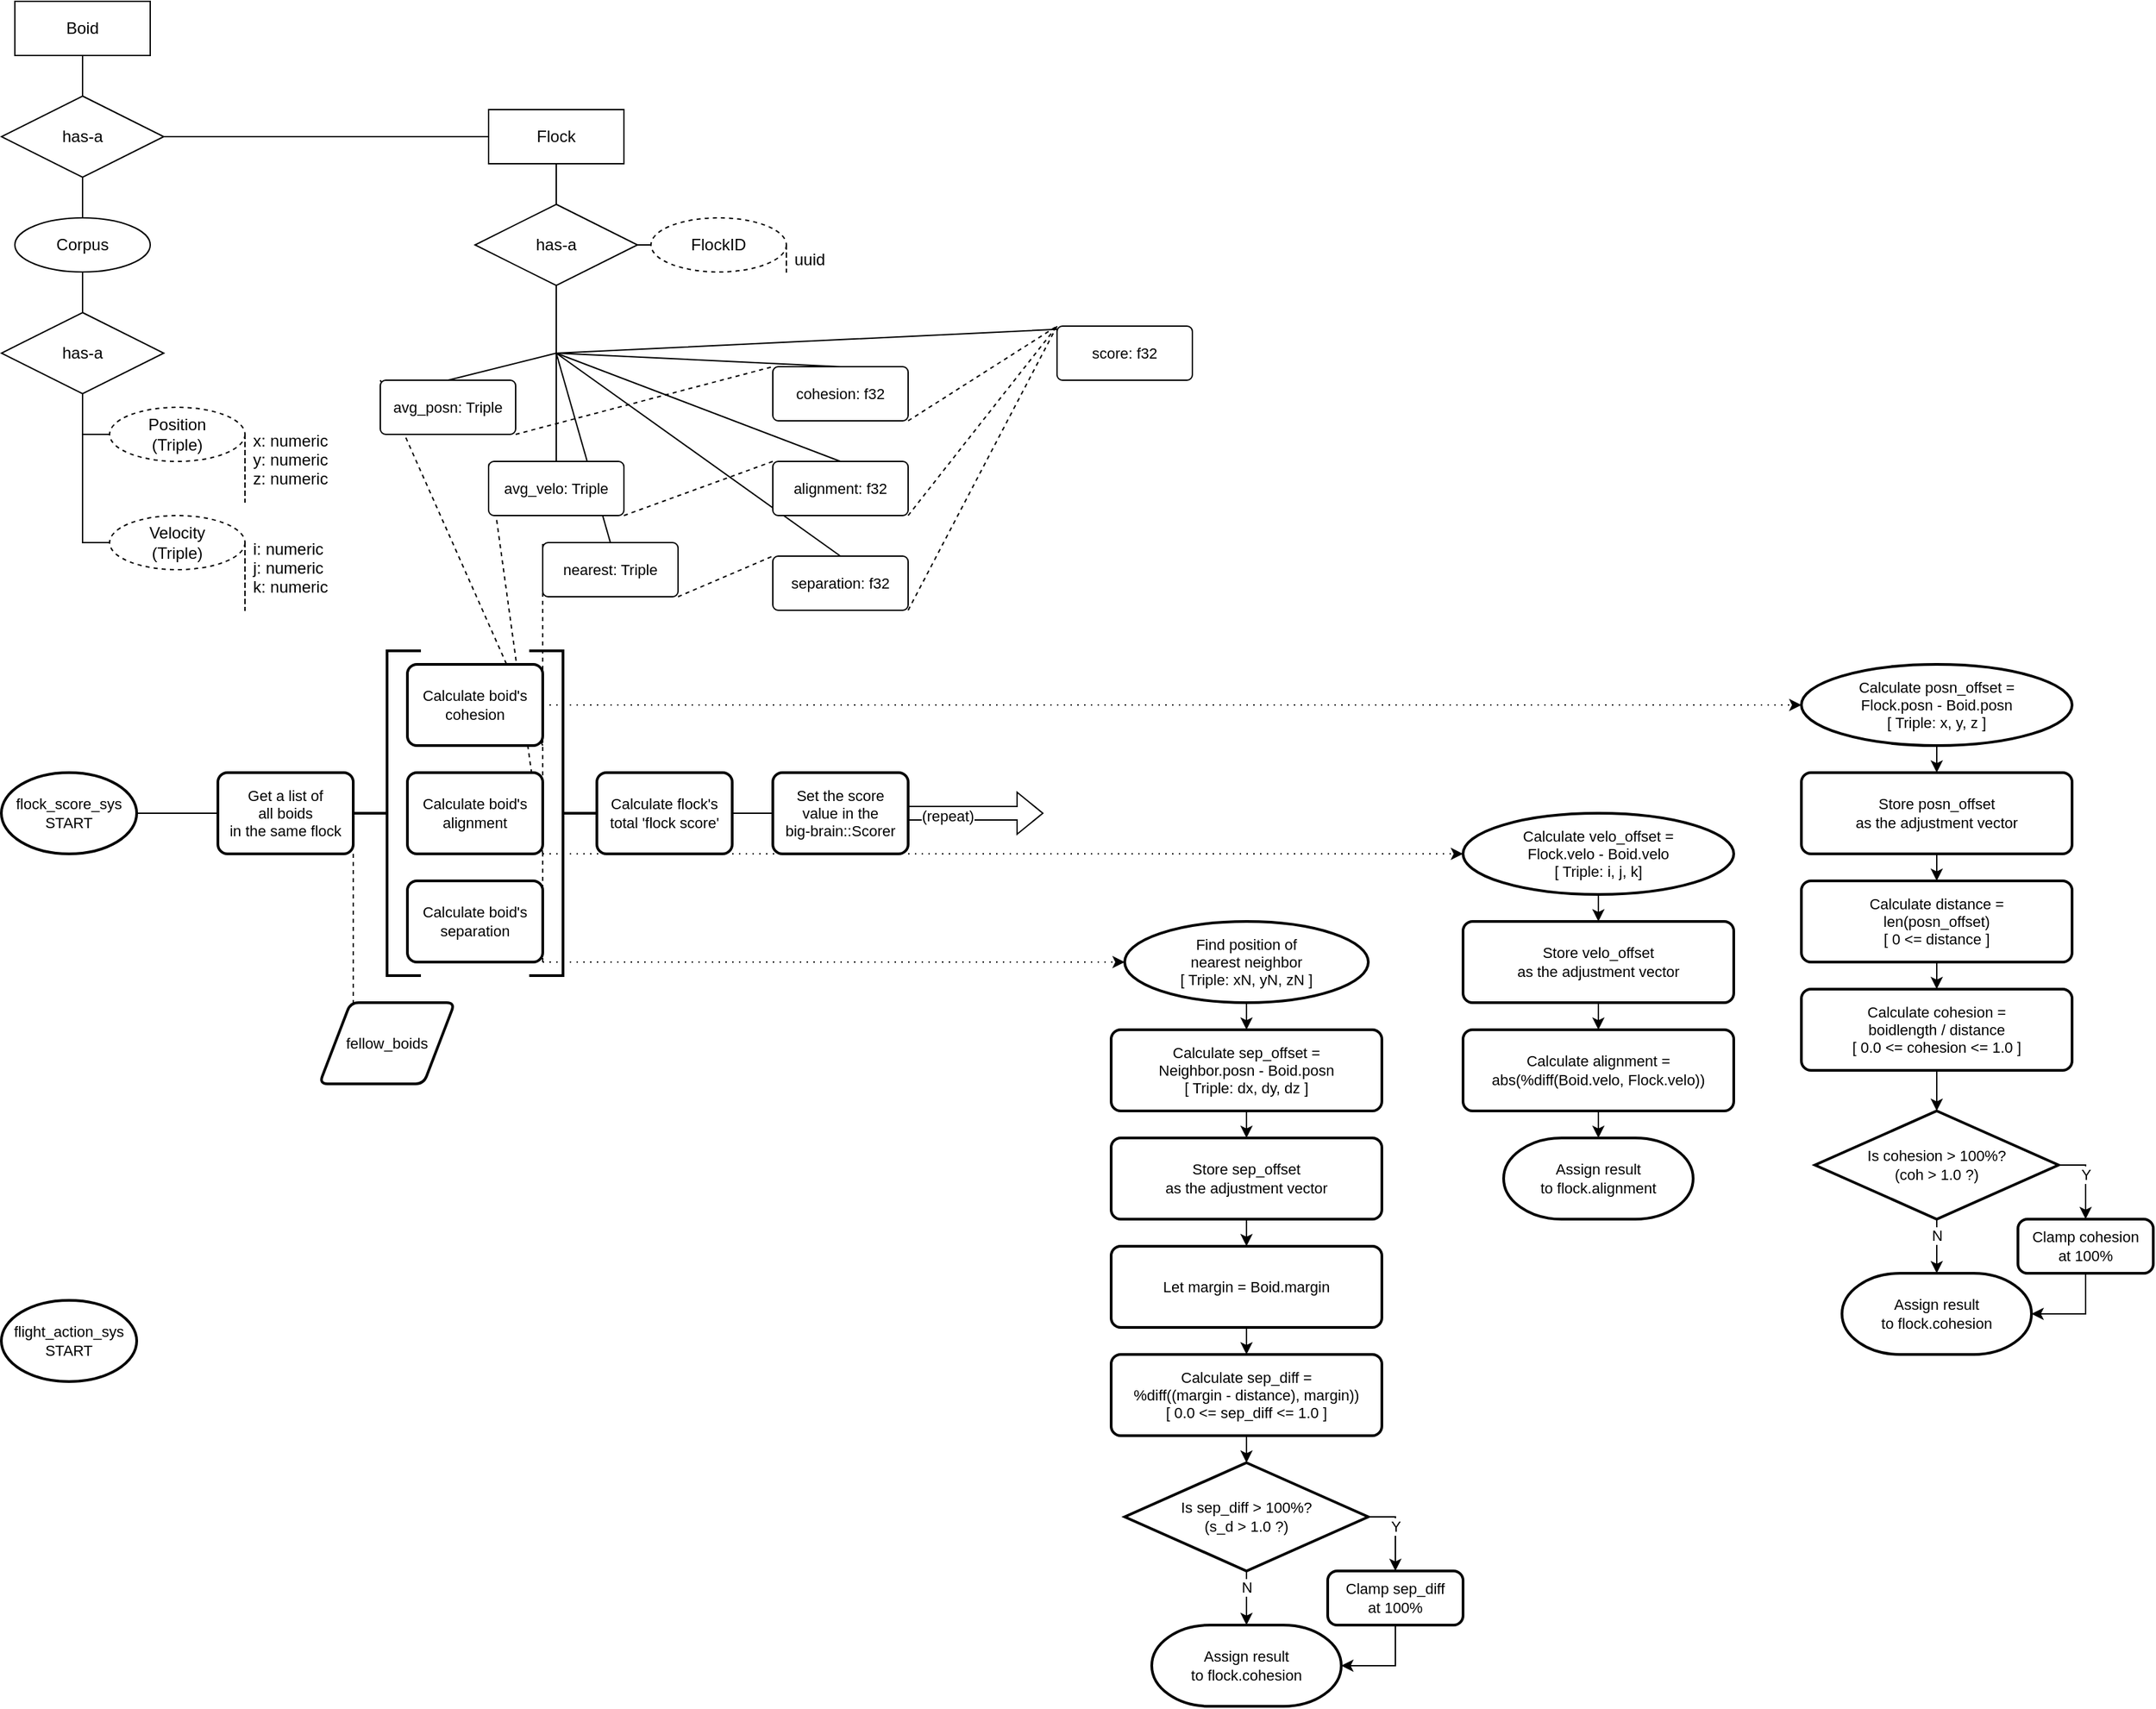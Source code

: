 <mxfile version="23.1.2" type="github">
  <diagram name="Page-1" id="pIcOd9jtVSp7WNd0rXvI">
    <mxGraphModel dx="1145" dy="991" grid="1" gridSize="10" guides="1" tooltips="1" connect="1" arrows="1" fold="1" page="1" pageScale="1" pageWidth="850" pageHeight="1100" math="0" shadow="0">
      <root>
        <mxCell id="0" />
        <mxCell id="1" parent="0" />
        <mxCell id="ilTM_Oiv8FxUlfR7bGBe-3" value="&lt;div&gt;Boid&lt;/div&gt;" style="whiteSpace=wrap;html=1;align=center;" vertex="1" parent="1">
          <mxGeometry x="50" y="40" width="100" height="40" as="geometry" />
        </mxCell>
        <mxCell id="ilTM_Oiv8FxUlfR7bGBe-4" value="&lt;div&gt;Corpus&lt;/div&gt;" style="ellipse;whiteSpace=wrap;html=1;align=center;" vertex="1" parent="1">
          <mxGeometry x="50" y="200" width="100" height="40" as="geometry" />
        </mxCell>
        <mxCell id="ilTM_Oiv8FxUlfR7bGBe-43" style="edgeStyle=orthogonalEdgeStyle;shape=connector;rounded=0;orthogonalLoop=1;jettySize=auto;html=1;exitX=1;exitY=0.5;exitDx=0;exitDy=0;entryX=0;entryY=0.5;entryDx=0;entryDy=0;labelBackgroundColor=default;strokeColor=default;align=center;verticalAlign=middle;fontFamily=Helvetica;fontSize=11;fontColor=default;endArrow=none;endFill=0;" edge="1" parent="1" source="ilTM_Oiv8FxUlfR7bGBe-7" target="ilTM_Oiv8FxUlfR7bGBe-18">
          <mxGeometry relative="1" as="geometry" />
        </mxCell>
        <mxCell id="ilTM_Oiv8FxUlfR7bGBe-7" value="has-a" style="shape=rhombus;perimeter=rhombusPerimeter;whiteSpace=wrap;html=1;align=center;" vertex="1" parent="1">
          <mxGeometry x="40" y="110" width="120" height="60" as="geometry" />
        </mxCell>
        <mxCell id="ilTM_Oiv8FxUlfR7bGBe-12" value="" style="endArrow=none;html=1;rounded=0;exitX=0.5;exitY=0;exitDx=0;exitDy=0;" edge="1" parent="1" source="ilTM_Oiv8FxUlfR7bGBe-7">
          <mxGeometry width="50" height="50" relative="1" as="geometry">
            <mxPoint x="50" y="130" as="sourcePoint" />
            <mxPoint x="100" y="80" as="targetPoint" />
          </mxGeometry>
        </mxCell>
        <mxCell id="ilTM_Oiv8FxUlfR7bGBe-13" value="" style="endArrow=none;html=1;rounded=0;entryX=0.5;entryY=1;entryDx=0;entryDy=0;exitX=0.5;exitY=0;exitDx=0;exitDy=0;" edge="1" parent="1" source="ilTM_Oiv8FxUlfR7bGBe-4" target="ilTM_Oiv8FxUlfR7bGBe-7">
          <mxGeometry width="50" height="50" relative="1" as="geometry">
            <mxPoint x="320" y="460" as="sourcePoint" />
            <mxPoint x="260" y="420" as="targetPoint" />
          </mxGeometry>
        </mxCell>
        <mxCell id="ilTM_Oiv8FxUlfR7bGBe-14" value="has-a" style="shape=rhombus;perimeter=rhombusPerimeter;whiteSpace=wrap;html=1;align=center;" vertex="1" parent="1">
          <mxGeometry x="40" y="270" width="120" height="60" as="geometry" />
        </mxCell>
        <mxCell id="ilTM_Oiv8FxUlfR7bGBe-15" value="" style="endArrow=none;html=1;rounded=0;entryX=0.5;entryY=1;entryDx=0;entryDy=0;exitX=0;exitY=0.5;exitDx=0;exitDy=0;" edge="1" parent="1" source="ilTM_Oiv8FxUlfR7bGBe-6" target="ilTM_Oiv8FxUlfR7bGBe-14">
          <mxGeometry width="50" height="50" relative="1" as="geometry">
            <mxPoint x="320" y="460" as="sourcePoint" />
            <mxPoint x="370" y="410" as="targetPoint" />
            <Array as="points">
              <mxPoint x="100" y="440" />
            </Array>
          </mxGeometry>
        </mxCell>
        <mxCell id="ilTM_Oiv8FxUlfR7bGBe-16" value="" style="endArrow=none;html=1;rounded=0;entryX=0;entryY=0.5;entryDx=0;entryDy=0;" edge="1" parent="1" target="ilTM_Oiv8FxUlfR7bGBe-5">
          <mxGeometry width="50" height="50" relative="1" as="geometry">
            <mxPoint x="100" y="360" as="sourcePoint" />
            <mxPoint x="370" y="410" as="targetPoint" />
          </mxGeometry>
        </mxCell>
        <mxCell id="ilTM_Oiv8FxUlfR7bGBe-17" value="" style="endArrow=none;html=1;rounded=0;entryX=0.5;entryY=1;entryDx=0;entryDy=0;exitX=0.5;exitY=0;exitDx=0;exitDy=0;" edge="1" parent="1" source="ilTM_Oiv8FxUlfR7bGBe-14" target="ilTM_Oiv8FxUlfR7bGBe-4">
          <mxGeometry width="50" height="50" relative="1" as="geometry">
            <mxPoint x="320" y="460" as="sourcePoint" />
            <mxPoint x="370" y="410" as="targetPoint" />
          </mxGeometry>
        </mxCell>
        <mxCell id="ilTM_Oiv8FxUlfR7bGBe-18" value="Flock" style="whiteSpace=wrap;html=1;align=center;" vertex="1" parent="1">
          <mxGeometry x="400" y="120" width="100" height="40" as="geometry" />
        </mxCell>
        <mxCell id="ilTM_Oiv8FxUlfR7bGBe-27" style="edgeStyle=orthogonalEdgeStyle;rounded=0;orthogonalLoop=1;jettySize=auto;html=1;exitX=1;exitY=0.5;exitDx=0;exitDy=0;entryX=0;entryY=0.5;entryDx=0;entryDy=0;endArrow=none;endFill=0;" edge="1" parent="1" source="ilTM_Oiv8FxUlfR7bGBe-19" target="ilTM_Oiv8FxUlfR7bGBe-25">
          <mxGeometry relative="1" as="geometry" />
        </mxCell>
        <mxCell id="ilTM_Oiv8FxUlfR7bGBe-19" value="has-a" style="shape=rhombus;perimeter=rhombusPerimeter;whiteSpace=wrap;html=1;align=center;" vertex="1" parent="1">
          <mxGeometry x="390" y="190" width="120" height="60" as="geometry" />
        </mxCell>
        <mxCell id="ilTM_Oiv8FxUlfR7bGBe-20" value="" style="endArrow=none;html=1;rounded=0;exitX=0.5;exitY=0;exitDx=0;exitDy=0;" edge="1" parent="1" source="ilTM_Oiv8FxUlfR7bGBe-19">
          <mxGeometry width="50" height="50" relative="1" as="geometry">
            <mxPoint x="400" y="210" as="sourcePoint" />
            <mxPoint x="450" y="160" as="targetPoint" />
          </mxGeometry>
        </mxCell>
        <mxCell id="ilTM_Oiv8FxUlfR7bGBe-21" value="" style="endArrow=none;html=1;rounded=0;entryX=0.5;entryY=1;entryDx=0;entryDy=0;exitX=0.5;exitY=0;exitDx=0;exitDy=0;" edge="1" parent="1" target="ilTM_Oiv8FxUlfR7bGBe-19" source="ilTM_Oiv8FxUlfR7bGBe-34">
          <mxGeometry width="50" height="50" relative="1" as="geometry">
            <mxPoint x="450" y="280" as="sourcePoint" />
            <mxPoint x="610" y="500" as="targetPoint" />
            <Array as="points">
              <mxPoint x="450" y="300" />
            </Array>
          </mxGeometry>
        </mxCell>
        <mxCell id="ilTM_Oiv8FxUlfR7bGBe-34" value="score: f32" style="rounded=1;arcSize=10;whiteSpace=wrap;html=1;align=center;fontFamily=Helvetica;fontSize=11;fontColor=default;" vertex="1" parent="1">
          <mxGeometry x="820" y="280" width="100" height="40" as="geometry" />
        </mxCell>
        <mxCell id="ilTM_Oiv8FxUlfR7bGBe-47" style="shape=connector;rounded=0;orthogonalLoop=1;jettySize=auto;html=1;exitX=0.5;exitY=0;exitDx=0;exitDy=0;labelBackgroundColor=default;strokeColor=default;align=center;verticalAlign=middle;fontFamily=Helvetica;fontSize=11;fontColor=default;endArrow=none;endFill=0;" edge="1" parent="1" source="ilTM_Oiv8FxUlfR7bGBe-35">
          <mxGeometry relative="1" as="geometry">
            <mxPoint x="450" y="300" as="targetPoint" />
          </mxGeometry>
        </mxCell>
        <mxCell id="ilTM_Oiv8FxUlfR7bGBe-53" style="edgeStyle=none;shape=connector;rounded=0;orthogonalLoop=1;jettySize=auto;html=1;exitX=1;exitY=1;exitDx=0;exitDy=0;entryX=0;entryY=0;entryDx=0;entryDy=0;labelBackgroundColor=default;strokeColor=default;align=center;verticalAlign=middle;fontFamily=Helvetica;fontSize=11;fontColor=default;endArrow=none;endFill=0;dashed=1;" edge="1" parent="1" source="ilTM_Oiv8FxUlfR7bGBe-35" target="ilTM_Oiv8FxUlfR7bGBe-34">
          <mxGeometry relative="1" as="geometry" />
        </mxCell>
        <mxCell id="ilTM_Oiv8FxUlfR7bGBe-35" value="cohesion: f32" style="rounded=1;arcSize=10;whiteSpace=wrap;html=1;align=center;fontFamily=Helvetica;fontSize=11;fontColor=default;" vertex="1" parent="1">
          <mxGeometry x="610" y="310" width="100" height="40" as="geometry" />
        </mxCell>
        <mxCell id="ilTM_Oiv8FxUlfR7bGBe-48" style="edgeStyle=none;shape=connector;rounded=0;orthogonalLoop=1;jettySize=auto;html=1;exitX=0.5;exitY=0;exitDx=0;exitDy=0;labelBackgroundColor=default;strokeColor=default;align=center;verticalAlign=middle;fontFamily=Helvetica;fontSize=11;fontColor=default;endArrow=none;endFill=0;" edge="1" parent="1" source="ilTM_Oiv8FxUlfR7bGBe-36">
          <mxGeometry relative="1" as="geometry">
            <mxPoint x="450" y="300" as="targetPoint" />
          </mxGeometry>
        </mxCell>
        <mxCell id="ilTM_Oiv8FxUlfR7bGBe-54" style="edgeStyle=none;shape=connector;rounded=0;orthogonalLoop=1;jettySize=auto;html=1;exitX=1;exitY=1;exitDx=0;exitDy=0;labelBackgroundColor=default;strokeColor=default;align=center;verticalAlign=middle;fontFamily=Helvetica;fontSize=11;fontColor=default;endArrow=none;endFill=0;entryX=0;entryY=0;entryDx=0;entryDy=0;dashed=1;" edge="1" parent="1" source="ilTM_Oiv8FxUlfR7bGBe-36" target="ilTM_Oiv8FxUlfR7bGBe-34">
          <mxGeometry relative="1" as="geometry">
            <mxPoint x="750" y="340" as="targetPoint" />
          </mxGeometry>
        </mxCell>
        <mxCell id="ilTM_Oiv8FxUlfR7bGBe-49" style="edgeStyle=none;shape=connector;rounded=0;orthogonalLoop=1;jettySize=auto;html=1;exitX=0.5;exitY=0;exitDx=0;exitDy=0;labelBackgroundColor=default;strokeColor=default;align=center;verticalAlign=middle;fontFamily=Helvetica;fontSize=11;fontColor=default;endArrow=none;endFill=0;" edge="1" parent="1" source="ilTM_Oiv8FxUlfR7bGBe-37">
          <mxGeometry relative="1" as="geometry">
            <mxPoint x="450" y="300" as="targetPoint" />
          </mxGeometry>
        </mxCell>
        <mxCell id="ilTM_Oiv8FxUlfR7bGBe-55" style="edgeStyle=none;shape=connector;rounded=0;orthogonalLoop=1;jettySize=auto;html=1;exitX=1;exitY=1;exitDx=0;exitDy=0;labelBackgroundColor=default;strokeColor=default;align=center;verticalAlign=middle;fontFamily=Helvetica;fontSize=11;fontColor=default;endArrow=none;endFill=0;entryX=0;entryY=0;entryDx=0;entryDy=0;dashed=1;" edge="1" parent="1" source="ilTM_Oiv8FxUlfR7bGBe-37" target="ilTM_Oiv8FxUlfR7bGBe-34">
          <mxGeometry relative="1" as="geometry">
            <mxPoint x="750" y="340" as="targetPoint" />
          </mxGeometry>
        </mxCell>
        <mxCell id="ilTM_Oiv8FxUlfR7bGBe-37" value="alignment: f32" style="rounded=1;arcSize=10;whiteSpace=wrap;html=1;align=center;fontFamily=Helvetica;fontSize=11;fontColor=default;" vertex="1" parent="1">
          <mxGeometry x="610" y="380" width="100" height="40" as="geometry" />
        </mxCell>
        <mxCell id="ilTM_Oiv8FxUlfR7bGBe-50" style="edgeStyle=none;shape=connector;rounded=0;orthogonalLoop=1;jettySize=auto;html=1;exitX=0.5;exitY=0;exitDx=0;exitDy=0;labelBackgroundColor=default;strokeColor=default;align=center;verticalAlign=middle;fontFamily=Helvetica;fontSize=11;fontColor=default;endArrow=none;endFill=0;" edge="1" parent="1" source="ilTM_Oiv8FxUlfR7bGBe-38">
          <mxGeometry relative="1" as="geometry">
            <mxPoint x="450" y="300" as="targetPoint" />
          </mxGeometry>
        </mxCell>
        <mxCell id="ilTM_Oiv8FxUlfR7bGBe-56" style="edgeStyle=none;shape=connector;rounded=0;orthogonalLoop=1;jettySize=auto;html=1;exitX=1;exitY=1;exitDx=0;exitDy=0;entryX=0;entryY=0;entryDx=0;entryDy=0;labelBackgroundColor=default;strokeColor=default;align=center;verticalAlign=middle;fontFamily=Helvetica;fontSize=11;fontColor=default;endArrow=none;endFill=0;dashed=1;" edge="1" parent="1" source="ilTM_Oiv8FxUlfR7bGBe-38" target="ilTM_Oiv8FxUlfR7bGBe-36">
          <mxGeometry relative="1" as="geometry" />
        </mxCell>
        <mxCell id="ilTM_Oiv8FxUlfR7bGBe-51" style="edgeStyle=none;shape=connector;rounded=0;orthogonalLoop=1;jettySize=auto;html=1;exitX=0.5;exitY=0;exitDx=0;exitDy=0;labelBackgroundColor=default;strokeColor=default;align=center;verticalAlign=middle;fontFamily=Helvetica;fontSize=11;fontColor=default;endArrow=none;endFill=0;" edge="1" parent="1" source="ilTM_Oiv8FxUlfR7bGBe-41">
          <mxGeometry relative="1" as="geometry">
            <mxPoint x="450" y="300" as="targetPoint" />
          </mxGeometry>
        </mxCell>
        <mxCell id="ilTM_Oiv8FxUlfR7bGBe-52" style="edgeStyle=none;shape=connector;rounded=0;orthogonalLoop=1;jettySize=auto;html=1;exitX=0.5;exitY=0;exitDx=0;exitDy=0;labelBackgroundColor=default;strokeColor=default;align=center;verticalAlign=middle;fontFamily=Helvetica;fontSize=11;fontColor=default;endArrow=none;endFill=0;" edge="1" parent="1" source="ilTM_Oiv8FxUlfR7bGBe-42">
          <mxGeometry relative="1" as="geometry">
            <mxPoint x="450" y="300" as="targetPoint" />
          </mxGeometry>
        </mxCell>
        <mxCell id="ilTM_Oiv8FxUlfR7bGBe-78" style="edgeStyle=none;shape=connector;rounded=0;orthogonalLoop=1;jettySize=auto;html=1;exitX=1;exitY=0.5;exitDx=0;exitDy=0;exitPerimeter=0;entryX=0;entryY=0.5;entryDx=0;entryDy=0;labelBackgroundColor=default;strokeColor=default;align=center;verticalAlign=middle;fontFamily=Helvetica;fontSize=11;fontColor=default;endArrow=none;endFill=0;" edge="1" parent="1" source="ilTM_Oiv8FxUlfR7bGBe-59" target="ilTM_Oiv8FxUlfR7bGBe-62">
          <mxGeometry relative="1" as="geometry" />
        </mxCell>
        <mxCell id="ilTM_Oiv8FxUlfR7bGBe-59" value="&lt;div&gt;flock_score_sys&lt;/div&gt;&lt;div&gt;START&lt;br&gt;&lt;/div&gt;" style="strokeWidth=2;html=1;shape=mxgraph.flowchart.start_1;whiteSpace=wrap;fontFamily=Helvetica;fontSize=11;fontColor=default;" vertex="1" parent="1">
          <mxGeometry x="40" y="610" width="100" height="60" as="geometry" />
        </mxCell>
        <mxCell id="ilTM_Oiv8FxUlfR7bGBe-60" value="&lt;div&gt;flight_action_sys&lt;/div&gt;&lt;div&gt;START&lt;br&gt;&lt;/div&gt;" style="strokeWidth=2;html=1;shape=mxgraph.flowchart.start_1;whiteSpace=wrap;fontFamily=Helvetica;fontSize=11;fontColor=default;" vertex="1" parent="1">
          <mxGeometry x="40" y="1000" width="100" height="60" as="geometry" />
        </mxCell>
        <mxCell id="ilTM_Oiv8FxUlfR7bGBe-79" style="edgeStyle=none;shape=connector;rounded=0;orthogonalLoop=1;jettySize=auto;html=1;exitX=1;exitY=1;exitDx=0;exitDy=0;entryX=0.25;entryY=0;entryDx=0;entryDy=0;labelBackgroundColor=default;strokeColor=default;align=center;verticalAlign=middle;fontFamily=Helvetica;fontSize=11;fontColor=default;endArrow=none;endFill=0;dashed=1;" edge="1" parent="1" source="ilTM_Oiv8FxUlfR7bGBe-62" target="ilTM_Oiv8FxUlfR7bGBe-63">
          <mxGeometry relative="1" as="geometry" />
        </mxCell>
        <mxCell id="ilTM_Oiv8FxUlfR7bGBe-62" value="&lt;div&gt;Get a list of&lt;/div&gt;&lt;div&gt;all boids&lt;/div&gt;&lt;div&gt;in the same flock&lt;br&gt;&lt;/div&gt;" style="rounded=1;whiteSpace=wrap;html=1;absoluteArcSize=1;arcSize=14;strokeWidth=2;fontFamily=Helvetica;fontSize=11;fontColor=default;" vertex="1" parent="1">
          <mxGeometry x="200" y="610" width="100" height="60" as="geometry" />
        </mxCell>
        <mxCell id="ilTM_Oiv8FxUlfR7bGBe-63" value="fellow_boids" style="shape=parallelogram;html=1;strokeWidth=2;perimeter=parallelogramPerimeter;whiteSpace=wrap;rounded=1;arcSize=12;size=0.23;fontFamily=Helvetica;fontSize=11;fontColor=default;" vertex="1" parent="1">
          <mxGeometry x="275" y="780" width="100" height="60" as="geometry" />
        </mxCell>
        <mxCell id="ilTM_Oiv8FxUlfR7bGBe-72" value="" style="endArrow=none;dashed=1;html=1;rounded=0;labelBackgroundColor=default;strokeColor=default;align=center;verticalAlign=middle;fontFamily=Helvetica;fontSize=11;fontColor=default;shape=connector;exitX=1;exitY=1;exitDx=0;exitDy=0;entryX=0;entryY=0;entryDx=0;entryDy=0;" edge="1" parent="1" source="ilTM_Oiv8FxUlfR7bGBe-64" target="ilTM_Oiv8FxUlfR7bGBe-41">
          <mxGeometry width="50" height="50" relative="1" as="geometry">
            <mxPoint x="470" y="630" as="sourcePoint" />
            <mxPoint x="520" y="580" as="targetPoint" />
          </mxGeometry>
        </mxCell>
        <mxCell id="ilTM_Oiv8FxUlfR7bGBe-73" value="" style="endArrow=none;dashed=1;html=1;rounded=0;labelBackgroundColor=default;strokeColor=default;align=center;verticalAlign=middle;fontFamily=Helvetica;fontSize=11;fontColor=default;shape=connector;exitX=1;exitY=1;exitDx=0;exitDy=0;entryX=0;entryY=0;entryDx=0;entryDy=0;" edge="1" parent="1" source="ilTM_Oiv8FxUlfR7bGBe-65" target="ilTM_Oiv8FxUlfR7bGBe-42">
          <mxGeometry width="50" height="50" relative="1" as="geometry">
            <mxPoint x="420" y="650" as="sourcePoint" />
            <mxPoint x="330" y="430" as="targetPoint" />
          </mxGeometry>
        </mxCell>
        <mxCell id="ilTM_Oiv8FxUlfR7bGBe-75" value="" style="endArrow=none;dashed=1;html=1;rounded=0;labelBackgroundColor=default;strokeColor=default;align=center;verticalAlign=middle;fontFamily=Helvetica;fontSize=11;fontColor=default;shape=connector;exitX=1;exitY=1;exitDx=0;exitDy=0;entryX=0;entryY=0;entryDx=0;entryDy=0;" edge="1" parent="1" source="ilTM_Oiv8FxUlfR7bGBe-66" target="ilTM_Oiv8FxUlfR7bGBe-38">
          <mxGeometry width="50" height="50" relative="1" as="geometry">
            <mxPoint x="470" y="790" as="sourcePoint" />
            <mxPoint x="330" y="380" as="targetPoint" />
          </mxGeometry>
        </mxCell>
        <mxCell id="ilTM_Oiv8FxUlfR7bGBe-76" style="edgeStyle=none;shape=connector;rounded=0;orthogonalLoop=1;jettySize=auto;html=1;labelBackgroundColor=default;strokeColor=default;align=center;verticalAlign=middle;fontFamily=Helvetica;fontSize=11;fontColor=default;endArrow=none;endFill=0;dashed=1;exitX=1;exitY=1;exitDx=0;exitDy=0;entryX=0;entryY=0;entryDx=0;entryDy=0;" edge="1" parent="1" source="ilTM_Oiv8FxUlfR7bGBe-42" target="ilTM_Oiv8FxUlfR7bGBe-37">
          <mxGeometry relative="1" as="geometry">
            <mxPoint x="460" y="410" as="sourcePoint" />
            <mxPoint x="490" y="370" as="targetPoint" />
          </mxGeometry>
        </mxCell>
        <mxCell id="ilTM_Oiv8FxUlfR7bGBe-77" style="edgeStyle=none;shape=connector;rounded=0;orthogonalLoop=1;jettySize=auto;html=1;entryX=0;entryY=0;entryDx=0;entryDy=0;labelBackgroundColor=default;strokeColor=default;align=center;verticalAlign=middle;fontFamily=Helvetica;fontSize=11;fontColor=default;endArrow=none;endFill=0;dashed=1;exitX=1;exitY=1;exitDx=0;exitDy=0;" edge="1" parent="1" source="ilTM_Oiv8FxUlfR7bGBe-41" target="ilTM_Oiv8FxUlfR7bGBe-35">
          <mxGeometry relative="1" as="geometry">
            <mxPoint x="420" y="485" as="sourcePoint" />
            <mxPoint x="520" y="445" as="targetPoint" />
          </mxGeometry>
        </mxCell>
        <mxCell id="ilTM_Oiv8FxUlfR7bGBe-36" value="separation: f32" style="rounded=1;arcSize=10;whiteSpace=wrap;html=1;align=center;fontFamily=Helvetica;fontSize=11;fontColor=default;" vertex="1" parent="1">
          <mxGeometry x="610" y="450" width="100" height="40" as="geometry" />
        </mxCell>
        <mxCell id="ilTM_Oiv8FxUlfR7bGBe-38" value="nearest: Triple" style="rounded=1;arcSize=10;whiteSpace=wrap;html=1;align=center;fontFamily=Helvetica;fontSize=11;fontColor=default;" vertex="1" parent="1">
          <mxGeometry x="440" y="440" width="100" height="40" as="geometry" />
        </mxCell>
        <mxCell id="ilTM_Oiv8FxUlfR7bGBe-41" value="avg_posn: Triple" style="rounded=1;arcSize=10;whiteSpace=wrap;html=1;align=center;fontFamily=Helvetica;fontSize=11;fontColor=default;" vertex="1" parent="1">
          <mxGeometry x="320" y="320" width="100" height="40" as="geometry" />
        </mxCell>
        <mxCell id="ilTM_Oiv8FxUlfR7bGBe-42" value="avg_velo: Triple" style="rounded=1;arcSize=10;whiteSpace=wrap;html=1;align=center;fontFamily=Helvetica;fontSize=11;fontColor=default;" vertex="1" parent="1">
          <mxGeometry x="400" y="380" width="100" height="40" as="geometry" />
        </mxCell>
        <mxCell id="ilTM_Oiv8FxUlfR7bGBe-80" value="" style="group" vertex="1" connectable="0" parent="1">
          <mxGeometry x="520" y="200" width="160" height="40" as="geometry" />
        </mxCell>
        <mxCell id="ilTM_Oiv8FxUlfR7bGBe-25" value="FlockID" style="ellipse;whiteSpace=wrap;html=1;align=center;dashed=1;" vertex="1" parent="ilTM_Oiv8FxUlfR7bGBe-80">
          <mxGeometry width="100" height="40" as="geometry" />
        </mxCell>
        <mxCell id="ilTM_Oiv8FxUlfR7bGBe-28" value="uuid" style="shape=partialRectangle;fillColor=none;align=left;verticalAlign=middle;strokeColor=none;spacingLeft=34;rotatable=0;points=[[0,0.5],[1,0.5]];portConstraint=eastwest;dropTarget=0;" vertex="1" parent="ilTM_Oiv8FxUlfR7bGBe-80">
          <mxGeometry x="70" y="20" width="90" height="20" as="geometry" />
        </mxCell>
        <mxCell id="ilTM_Oiv8FxUlfR7bGBe-29" value="" style="shape=partialRectangle;top=0;left=0;bottom=0;fillColor=none;stokeWidth=1;dashed=1;align=left;verticalAlign=middle;spacingLeft=4;spacingRight=4;overflow=hidden;rotatable=0;points=[];portConstraint=eastwest;part=1;" vertex="1" connectable="0" parent="ilTM_Oiv8FxUlfR7bGBe-28">
          <mxGeometry width="30" height="20" as="geometry" />
        </mxCell>
        <mxCell id="ilTM_Oiv8FxUlfR7bGBe-81" value="" style="group" vertex="1" connectable="0" parent="1">
          <mxGeometry x="120" y="340" width="160" height="70" as="geometry" />
        </mxCell>
        <mxCell id="ilTM_Oiv8FxUlfR7bGBe-5" value="&lt;div&gt;Position&lt;/div&gt;&lt;div&gt;(Triple)&lt;br&gt;&lt;/div&gt;" style="ellipse;whiteSpace=wrap;html=1;align=center;dashed=1;" vertex="1" parent="ilTM_Oiv8FxUlfR7bGBe-81">
          <mxGeometry width="100" height="40" as="geometry" />
        </mxCell>
        <mxCell id="ilTM_Oiv8FxUlfR7bGBe-8" value="x: numeric&#xa;y: numeric&#xa;z: numeric&#xa;" style="shape=partialRectangle;fillColor=none;align=left;verticalAlign=middle;strokeColor=none;spacingLeft=34;rotatable=0;points=[[0,0.5],[1,0.5]];portConstraint=eastwest;dropTarget=0;" vertex="1" parent="ilTM_Oiv8FxUlfR7bGBe-81">
          <mxGeometry x="70" y="20" width="90" height="50" as="geometry" />
        </mxCell>
        <mxCell id="ilTM_Oiv8FxUlfR7bGBe-9" value="" style="shape=partialRectangle;top=0;left=0;bottom=0;fillColor=none;stokeWidth=1;dashed=1;align=left;verticalAlign=middle;spacingLeft=4;spacingRight=4;overflow=hidden;rotatable=0;points=[];portConstraint=eastwest;part=1;" vertex="1" connectable="0" parent="ilTM_Oiv8FxUlfR7bGBe-8">
          <mxGeometry width="30" height="50" as="geometry" />
        </mxCell>
        <mxCell id="ilTM_Oiv8FxUlfR7bGBe-82" value="" style="group" vertex="1" connectable="0" parent="1">
          <mxGeometry x="120" y="420" width="160" height="70" as="geometry" />
        </mxCell>
        <mxCell id="ilTM_Oiv8FxUlfR7bGBe-6" value="&lt;div&gt;Velocity&lt;/div&gt;(Triple)" style="ellipse;whiteSpace=wrap;html=1;align=center;dashed=1;" vertex="1" parent="ilTM_Oiv8FxUlfR7bGBe-82">
          <mxGeometry width="100" height="40" as="geometry" />
        </mxCell>
        <mxCell id="ilTM_Oiv8FxUlfR7bGBe-10" value="i: numeric&#xa;j: numeric&#xa;k: numeric&#xa;" style="shape=partialRectangle;fillColor=none;align=left;verticalAlign=middle;strokeColor=none;spacingLeft=34;rotatable=0;points=[[0,0.5],[1,0.5]];portConstraint=eastwest;dropTarget=0;" vertex="1" parent="ilTM_Oiv8FxUlfR7bGBe-82">
          <mxGeometry x="70" y="20" width="90" height="50" as="geometry" />
        </mxCell>
        <mxCell id="ilTM_Oiv8FxUlfR7bGBe-11" value="" style="shape=partialRectangle;top=0;left=0;bottom=0;fillColor=none;stokeWidth=1;dashed=1;align=left;verticalAlign=middle;spacingLeft=4;spacingRight=4;overflow=hidden;rotatable=0;points=[];portConstraint=eastwest;part=1;" vertex="1" connectable="0" parent="ilTM_Oiv8FxUlfR7bGBe-10">
          <mxGeometry width="30" height="50" as="geometry" />
        </mxCell>
        <mxCell id="ilTM_Oiv8FxUlfR7bGBe-83" value="" style="strokeWidth=2;html=1;shape=mxgraph.flowchart.annotation_2;align=left;labelPosition=right;pointerEvents=1;fontFamily=Helvetica;fontSize=11;fontColor=default;" vertex="1" parent="1">
          <mxGeometry x="300" y="520" width="50" height="240" as="geometry" />
        </mxCell>
        <mxCell id="ilTM_Oiv8FxUlfR7bGBe-84" value="" style="strokeWidth=2;html=1;shape=mxgraph.flowchart.annotation_2;align=left;labelPosition=right;pointerEvents=1;fontFamily=Helvetica;fontSize=11;fontColor=default;flipH=1;" vertex="1" parent="1">
          <mxGeometry x="430" y="520" width="50" height="240" as="geometry" />
        </mxCell>
        <mxCell id="ilTM_Oiv8FxUlfR7bGBe-64" value="&lt;div&gt;Calculate boid&#39;s&lt;/div&gt;&lt;div&gt;cohesion&lt;br&gt;&lt;/div&gt;" style="rounded=1;whiteSpace=wrap;html=1;absoluteArcSize=1;arcSize=14;strokeWidth=2;fontFamily=Helvetica;fontSize=11;fontColor=default;" vertex="1" parent="1">
          <mxGeometry x="340" y="530" width="100" height="60" as="geometry" />
        </mxCell>
        <mxCell id="ilTM_Oiv8FxUlfR7bGBe-65" value="&lt;div&gt;Calculate boid&#39;s&lt;/div&gt;&lt;div&gt;alignment&lt;br&gt;&lt;/div&gt;" style="rounded=1;whiteSpace=wrap;html=1;absoluteArcSize=1;arcSize=14;strokeWidth=2;fontFamily=Helvetica;fontSize=11;fontColor=default;" vertex="1" parent="1">
          <mxGeometry x="340" y="610" width="100" height="60" as="geometry" />
        </mxCell>
        <mxCell id="ilTM_Oiv8FxUlfR7bGBe-66" value="&lt;div&gt;Calculate boid&#39;s&lt;/div&gt;&lt;div&gt;separation&lt;br&gt;&lt;/div&gt;" style="rounded=1;whiteSpace=wrap;html=1;absoluteArcSize=1;arcSize=14;strokeWidth=2;fontFamily=Helvetica;fontSize=11;fontColor=default;" vertex="1" parent="1">
          <mxGeometry x="340" y="690" width="100" height="60" as="geometry" />
        </mxCell>
        <mxCell id="ilTM_Oiv8FxUlfR7bGBe-88" style="edgeStyle=none;shape=connector;rounded=0;orthogonalLoop=1;jettySize=auto;html=1;exitX=1;exitY=0.5;exitDx=0;exitDy=0;entryX=0;entryY=0.5;entryDx=0;entryDy=0;labelBackgroundColor=default;strokeColor=default;align=center;verticalAlign=middle;fontFamily=Helvetica;fontSize=11;fontColor=default;endArrow=none;endFill=0;" edge="1" parent="1" source="ilTM_Oiv8FxUlfR7bGBe-85" target="ilTM_Oiv8FxUlfR7bGBe-87">
          <mxGeometry relative="1" as="geometry" />
        </mxCell>
        <mxCell id="ilTM_Oiv8FxUlfR7bGBe-85" value="&lt;div&gt;Calculate flock&#39;s&lt;/div&gt;&lt;div&gt;total &#39;flock score&#39;&lt;br&gt;&lt;/div&gt;" style="rounded=1;whiteSpace=wrap;html=1;absoluteArcSize=1;arcSize=14;strokeWidth=2;fontFamily=Helvetica;fontSize=11;fontColor=default;" vertex="1" parent="1">
          <mxGeometry x="480" y="610" width="100" height="60" as="geometry" />
        </mxCell>
        <mxCell id="ilTM_Oiv8FxUlfR7bGBe-91" value="" style="group" vertex="1" connectable="0" parent="1">
          <mxGeometry x="610" y="610" width="200" height="60" as="geometry" />
        </mxCell>
        <mxCell id="ilTM_Oiv8FxUlfR7bGBe-87" value="&lt;div&gt;Set the score&lt;/div&gt;&lt;div&gt;value in the&lt;/div&gt;&lt;div&gt;big-brain::Scorer&lt;br&gt;&lt;/div&gt;" style="rounded=1;whiteSpace=wrap;html=1;absoluteArcSize=1;arcSize=14;strokeWidth=2;fontFamily=Helvetica;fontSize=11;fontColor=default;" vertex="1" parent="ilTM_Oiv8FxUlfR7bGBe-91">
          <mxGeometry width="100" height="60" as="geometry" />
        </mxCell>
        <mxCell id="ilTM_Oiv8FxUlfR7bGBe-89" value="" style="shape=flexArrow;endArrow=classic;html=1;rounded=0;labelBackgroundColor=default;strokeColor=default;align=center;verticalAlign=middle;fontFamily=Helvetica;fontSize=11;fontColor=default;exitX=1;exitY=0.5;exitDx=0;exitDy=0;" edge="1" parent="ilTM_Oiv8FxUlfR7bGBe-91" source="ilTM_Oiv8FxUlfR7bGBe-87">
          <mxGeometry width="50" height="50" relative="1" as="geometry">
            <mxPoint x="-80" y="-80" as="sourcePoint" />
            <mxPoint x="200" y="30" as="targetPoint" />
          </mxGeometry>
        </mxCell>
        <mxCell id="ilTM_Oiv8FxUlfR7bGBe-90" value="(repeat)" style="edgeLabel;html=1;align=center;verticalAlign=middle;resizable=0;points=[];fontFamily=Helvetica;fontSize=11;fontColor=default;" vertex="1" connectable="0" parent="ilTM_Oiv8FxUlfR7bGBe-89">
          <mxGeometry x="-0.429" y="-2" relative="1" as="geometry">
            <mxPoint as="offset" />
          </mxGeometry>
        </mxCell>
        <mxCell id="ilTM_Oiv8FxUlfR7bGBe-114" style="edgeStyle=none;shape=connector;rounded=0;orthogonalLoop=1;jettySize=auto;html=1;exitX=0.5;exitY=1;exitDx=0;exitDy=0;entryX=0.5;entryY=0;entryDx=0;entryDy=0;labelBackgroundColor=default;strokeColor=default;align=center;verticalAlign=middle;fontFamily=Helvetica;fontSize=11;fontColor=default;startArrow=none;startFill=0;endArrow=classic;endFill=1;" edge="1" parent="1" source="ilTM_Oiv8FxUlfR7bGBe-102" target="ilTM_Oiv8FxUlfR7bGBe-105">
          <mxGeometry relative="1" as="geometry" />
        </mxCell>
        <mxCell id="ilTM_Oiv8FxUlfR7bGBe-102" value="&lt;div&gt;Calculate distance = &lt;br&gt;len(posn_offset)&lt;/div&gt;&lt;div&gt;[ 0 &amp;lt;= distance ]&lt;br&gt;&lt;/div&gt;" style="rounded=1;whiteSpace=wrap;html=1;absoluteArcSize=1;arcSize=14;strokeWidth=2;fontFamily=Helvetica;fontSize=11;fontColor=default;" vertex="1" parent="1">
          <mxGeometry x="1370" y="690" width="200" height="60" as="geometry" />
        </mxCell>
        <mxCell id="ilTM_Oiv8FxUlfR7bGBe-105" value="&lt;div&gt;Calculate cohesion =&lt;/div&gt;&lt;div&gt;boidlength / distance&lt;/div&gt;&lt;div&gt;[ 0.0 &amp;lt;= cohesion &amp;lt;= 1.0 ]&lt;br&gt;&lt;/div&gt;" style="rounded=1;whiteSpace=wrap;html=1;absoluteArcSize=1;arcSize=14;strokeWidth=2;fontFamily=Helvetica;fontSize=11;fontColor=default;" vertex="1" parent="1">
          <mxGeometry x="1370" y="770" width="200" height="60" as="geometry" />
        </mxCell>
        <mxCell id="ilTM_Oiv8FxUlfR7bGBe-116" style="edgeStyle=none;shape=connector;rounded=0;orthogonalLoop=1;jettySize=auto;html=1;exitX=1;exitY=0.5;exitDx=0;exitDy=0;exitPerimeter=0;entryX=0.5;entryY=0;entryDx=0;entryDy=0;labelBackgroundColor=default;strokeColor=default;align=center;verticalAlign=middle;fontFamily=Helvetica;fontSize=11;fontColor=default;startArrow=none;startFill=0;endArrow=classic;endFill=1;" edge="1" parent="1" source="ilTM_Oiv8FxUlfR7bGBe-106" target="ilTM_Oiv8FxUlfR7bGBe-107">
          <mxGeometry relative="1" as="geometry">
            <Array as="points">
              <mxPoint x="1580" y="900" />
            </Array>
          </mxGeometry>
        </mxCell>
        <mxCell id="ilTM_Oiv8FxUlfR7bGBe-122" value="Y" style="edgeLabel;html=1;align=center;verticalAlign=middle;resizable=0;points=[];fontFamily=Helvetica;fontSize=11;fontColor=default;" vertex="1" connectable="0" parent="ilTM_Oiv8FxUlfR7bGBe-116">
          <mxGeometry x="-0.1" relative="1" as="geometry">
            <mxPoint as="offset" />
          </mxGeometry>
        </mxCell>
        <mxCell id="ilTM_Oiv8FxUlfR7bGBe-117" style="edgeStyle=none;shape=connector;rounded=0;orthogonalLoop=1;jettySize=auto;html=1;exitX=0.5;exitY=1;exitDx=0;exitDy=0;exitPerimeter=0;entryX=0.5;entryY=0;entryDx=0;entryDy=0;labelBackgroundColor=default;strokeColor=default;align=center;verticalAlign=middle;fontFamily=Helvetica;fontSize=11;fontColor=default;startArrow=none;startFill=0;endArrow=classic;endFill=1;entryPerimeter=0;" edge="1" parent="1" source="ilTM_Oiv8FxUlfR7bGBe-106" target="ilTM_Oiv8FxUlfR7bGBe-121">
          <mxGeometry relative="1" as="geometry">
            <mxPoint x="1470" y="970" as="targetPoint" />
          </mxGeometry>
        </mxCell>
        <mxCell id="ilTM_Oiv8FxUlfR7bGBe-123" value="N" style="edgeLabel;html=1;align=center;verticalAlign=middle;resizable=0;points=[];fontFamily=Helvetica;fontSize=11;fontColor=default;" vertex="1" connectable="0" parent="ilTM_Oiv8FxUlfR7bGBe-117">
          <mxGeometry x="-0.4" relative="1" as="geometry">
            <mxPoint as="offset" />
          </mxGeometry>
        </mxCell>
        <mxCell id="ilTM_Oiv8FxUlfR7bGBe-106" value="&lt;div&gt;Is cohesion &amp;gt; 100%?&lt;/div&gt;&lt;div&gt;(coh &amp;gt; 1.0 ?)&lt;/div&gt;" style="strokeWidth=2;html=1;shape=mxgraph.flowchart.decision;whiteSpace=wrap;fontFamily=Helvetica;fontSize=11;fontColor=default;" vertex="1" parent="1">
          <mxGeometry x="1380" y="860" width="180" height="80" as="geometry" />
        </mxCell>
        <mxCell id="ilTM_Oiv8FxUlfR7bGBe-118" style="edgeStyle=none;shape=connector;rounded=0;orthogonalLoop=1;jettySize=auto;html=1;exitX=0.5;exitY=1;exitDx=0;exitDy=0;entryX=1;entryY=0.5;entryDx=0;entryDy=0;labelBackgroundColor=default;strokeColor=default;align=center;verticalAlign=middle;fontFamily=Helvetica;fontSize=11;fontColor=default;startArrow=none;startFill=0;endArrow=classic;endFill=1;entryPerimeter=0;" edge="1" parent="1" source="ilTM_Oiv8FxUlfR7bGBe-107" target="ilTM_Oiv8FxUlfR7bGBe-121">
          <mxGeometry relative="1" as="geometry">
            <mxPoint x="1570" y="1000" as="targetPoint" />
            <Array as="points">
              <mxPoint x="1580" y="1010" />
            </Array>
          </mxGeometry>
        </mxCell>
        <mxCell id="ilTM_Oiv8FxUlfR7bGBe-107" value="&lt;div&gt;Clamp cohesion&lt;/div&gt;&lt;div&gt;at 100%&lt;br&gt;&lt;/div&gt;" style="rounded=1;whiteSpace=wrap;html=1;absoluteArcSize=1;arcSize=14;strokeWidth=2;fontFamily=Helvetica;fontSize=11;fontColor=default;" vertex="1" parent="1">
          <mxGeometry x="1530" y="940" width="100" height="40" as="geometry" />
        </mxCell>
        <mxCell id="ilTM_Oiv8FxUlfR7bGBe-112" style="edgeStyle=none;shape=connector;rounded=0;orthogonalLoop=1;jettySize=auto;html=1;exitX=0.5;exitY=1;exitDx=0;exitDy=0;entryX=0.5;entryY=0;entryDx=0;entryDy=0;labelBackgroundColor=default;strokeColor=default;align=center;verticalAlign=middle;fontFamily=Helvetica;fontSize=11;fontColor=default;endArrow=classic;endFill=1;startArrow=none;startFill=0;exitPerimeter=0;" edge="1" parent="1" source="ilTM_Oiv8FxUlfR7bGBe-125" target="ilTM_Oiv8FxUlfR7bGBe-111">
          <mxGeometry relative="1" as="geometry">
            <mxPoint x="1470" y="590" as="sourcePoint" />
          </mxGeometry>
        </mxCell>
        <mxCell id="ilTM_Oiv8FxUlfR7bGBe-113" style="edgeStyle=none;shape=connector;rounded=0;orthogonalLoop=1;jettySize=auto;html=1;exitX=0.5;exitY=1;exitDx=0;exitDy=0;entryX=0.5;entryY=0;entryDx=0;entryDy=0;labelBackgroundColor=default;strokeColor=default;align=center;verticalAlign=middle;fontFamily=Helvetica;fontSize=11;fontColor=default;startArrow=none;startFill=0;endArrow=classic;endFill=1;" edge="1" parent="1" source="ilTM_Oiv8FxUlfR7bGBe-111" target="ilTM_Oiv8FxUlfR7bGBe-102">
          <mxGeometry relative="1" as="geometry" />
        </mxCell>
        <mxCell id="ilTM_Oiv8FxUlfR7bGBe-111" value="&lt;div&gt;Store posn_offset&lt;/div&gt;&lt;div&gt;as the adjustment vector&lt;br&gt;&lt;/div&gt;" style="rounded=1;whiteSpace=wrap;html=1;absoluteArcSize=1;arcSize=14;strokeWidth=2;fontFamily=Helvetica;fontSize=11;fontColor=default;" vertex="1" parent="1">
          <mxGeometry x="1370" y="610" width="200" height="60" as="geometry" />
        </mxCell>
        <mxCell id="ilTM_Oiv8FxUlfR7bGBe-115" style="edgeStyle=none;shape=connector;rounded=0;orthogonalLoop=1;jettySize=auto;html=1;exitX=0.5;exitY=1;exitDx=0;exitDy=0;entryX=0.5;entryY=0;entryDx=0;entryDy=0;entryPerimeter=0;labelBackgroundColor=default;strokeColor=default;align=center;verticalAlign=middle;fontFamily=Helvetica;fontSize=11;fontColor=default;startArrow=none;startFill=0;endArrow=classic;endFill=1;" edge="1" parent="1" source="ilTM_Oiv8FxUlfR7bGBe-105" target="ilTM_Oiv8FxUlfR7bGBe-106">
          <mxGeometry relative="1" as="geometry" />
        </mxCell>
        <mxCell id="ilTM_Oiv8FxUlfR7bGBe-121" value="&lt;div&gt;Assign result&lt;/div&gt;&lt;div&gt;to flock.cohesion&lt;br&gt;&lt;/div&gt;" style="strokeWidth=2;html=1;shape=mxgraph.flowchart.terminator;whiteSpace=wrap;fontFamily=Helvetica;fontSize=11;fontColor=default;" vertex="1" parent="1">
          <mxGeometry x="1400" y="980" width="140" height="60" as="geometry" />
        </mxCell>
        <mxCell id="ilTM_Oiv8FxUlfR7bGBe-125" value="&lt;div&gt;Calculate posn_offset = &lt;br&gt;Flock.posn - Boid.posn&lt;br&gt;&lt;/div&gt;&lt;div&gt;[ Triple: x, y, z ]&lt;br&gt;&lt;/div&gt;" style="strokeWidth=2;html=1;shape=mxgraph.flowchart.start_1;whiteSpace=wrap;fontFamily=Helvetica;fontSize=11;fontColor=default;" vertex="1" parent="1">
          <mxGeometry x="1370" y="530" width="200" height="60" as="geometry" />
        </mxCell>
        <mxCell id="ilTM_Oiv8FxUlfR7bGBe-126" style="edgeStyle=none;shape=connector;rounded=0;orthogonalLoop=1;jettySize=auto;html=1;exitX=1;exitY=0.5;exitDx=0;exitDy=0;entryX=0;entryY=0.5;entryDx=0;entryDy=0;entryPerimeter=0;labelBackgroundColor=default;strokeColor=default;align=center;verticalAlign=middle;fontFamily=Helvetica;fontSize=11;fontColor=default;startArrow=none;startFill=0;endArrow=classic;endFill=1;dashed=1;dashPattern=1 4;" edge="1" parent="1" source="ilTM_Oiv8FxUlfR7bGBe-64" target="ilTM_Oiv8FxUlfR7bGBe-125">
          <mxGeometry relative="1" as="geometry" />
        </mxCell>
        <mxCell id="ilTM_Oiv8FxUlfR7bGBe-139" style="edgeStyle=none;shape=connector;rounded=0;orthogonalLoop=1;jettySize=auto;html=1;exitX=0.5;exitY=1;exitDx=0;exitDy=0;exitPerimeter=0;entryX=0.5;entryY=1;entryDx=0;entryDy=0;labelBackgroundColor=default;strokeColor=default;align=center;verticalAlign=middle;fontFamily=Helvetica;fontSize=11;fontColor=default;startArrow=none;startFill=0;endArrow=classic;endFill=1;" edge="1" parent="1" source="ilTM_Oiv8FxUlfR7bGBe-127" target="ilTM_Oiv8FxUlfR7bGBe-128">
          <mxGeometry relative="1" as="geometry" />
        </mxCell>
        <mxCell id="ilTM_Oiv8FxUlfR7bGBe-127" value="&lt;div&gt;Calculate velo_offset =&lt;/div&gt;&lt;div&gt;Flock.velo - Boid.velo&lt;/div&gt;&lt;div&gt;[ Triple: i, j, k]&lt;br&gt;&lt;/div&gt;" style="strokeWidth=2;html=1;shape=mxgraph.flowchart.start_1;whiteSpace=wrap;fontFamily=Helvetica;fontSize=11;fontColor=default;" vertex="1" parent="1">
          <mxGeometry x="1120" y="640" width="200" height="60" as="geometry" />
        </mxCell>
        <mxCell id="ilTM_Oiv8FxUlfR7bGBe-140" style="edgeStyle=none;shape=connector;rounded=0;orthogonalLoop=1;jettySize=auto;html=1;exitX=0.5;exitY=0;exitDx=0;exitDy=0;entryX=0.5;entryY=1;entryDx=0;entryDy=0;labelBackgroundColor=default;strokeColor=default;align=center;verticalAlign=middle;fontFamily=Helvetica;fontSize=11;fontColor=default;startArrow=none;startFill=0;endArrow=classic;endFill=1;" edge="1" parent="1" source="ilTM_Oiv8FxUlfR7bGBe-128" target="ilTM_Oiv8FxUlfR7bGBe-134">
          <mxGeometry relative="1" as="geometry" />
        </mxCell>
        <mxCell id="ilTM_Oiv8FxUlfR7bGBe-128" value="&lt;div&gt;Store velo_offset&lt;/div&gt;&lt;div&gt;as the adjustment vector&lt;br&gt;&lt;/div&gt;" style="rounded=1;whiteSpace=wrap;html=1;absoluteArcSize=1;arcSize=14;strokeWidth=2;fontFamily=Helvetica;fontSize=11;fontColor=default;direction=west;" vertex="1" parent="1">
          <mxGeometry x="1120" y="720" width="200" height="60" as="geometry" />
        </mxCell>
        <mxCell id="ilTM_Oiv8FxUlfR7bGBe-134" value="Calculate alignment =&lt;div&gt;abs(%diff(Boid.velo, Flock.velo))&lt;br&gt;&lt;/div&gt;" style="rounded=1;whiteSpace=wrap;html=1;absoluteArcSize=1;arcSize=14;strokeWidth=2;fontFamily=Helvetica;fontSize=11;fontColor=default;direction=west;" vertex="1" parent="1">
          <mxGeometry x="1120" y="800" width="200" height="60" as="geometry" />
        </mxCell>
        <mxCell id="ilTM_Oiv8FxUlfR7bGBe-138" value="&lt;div&gt;Assign result&lt;br&gt;&lt;/div&gt;&lt;div&gt;to flock.alignment&lt;/div&gt;" style="strokeWidth=2;html=1;shape=mxgraph.flowchart.terminator;whiteSpace=wrap;fontFamily=Helvetica;fontSize=11;fontColor=default;" vertex="1" parent="1">
          <mxGeometry x="1150" y="880" width="140" height="60" as="geometry" />
        </mxCell>
        <mxCell id="ilTM_Oiv8FxUlfR7bGBe-141" style="edgeStyle=none;shape=connector;rounded=0;orthogonalLoop=1;jettySize=auto;html=1;exitX=0.5;exitY=0;exitDx=0;exitDy=0;entryX=0.5;entryY=0;entryDx=0;entryDy=0;entryPerimeter=0;labelBackgroundColor=default;strokeColor=default;align=center;verticalAlign=middle;fontFamily=Helvetica;fontSize=11;fontColor=default;startArrow=none;startFill=0;endArrow=classic;endFill=1;" edge="1" parent="1" source="ilTM_Oiv8FxUlfR7bGBe-134" target="ilTM_Oiv8FxUlfR7bGBe-138">
          <mxGeometry relative="1" as="geometry">
            <mxPoint x="1220" y="890" as="targetPoint" />
          </mxGeometry>
        </mxCell>
        <mxCell id="ilTM_Oiv8FxUlfR7bGBe-144" style="edgeStyle=none;shape=connector;rounded=0;orthogonalLoop=1;jettySize=auto;html=1;exitX=1;exitY=1;exitDx=0;exitDy=0;entryX=0;entryY=0.5;entryDx=0;entryDy=0;entryPerimeter=0;labelBackgroundColor=default;strokeColor=default;align=center;verticalAlign=middle;fontFamily=Helvetica;fontSize=11;fontColor=default;startArrow=none;startFill=0;endArrow=classic;endFill=1;dashed=1;dashPattern=1 4;" edge="1" parent="1" source="ilTM_Oiv8FxUlfR7bGBe-65" target="ilTM_Oiv8FxUlfR7bGBe-127">
          <mxGeometry relative="1" as="geometry">
            <mxPoint x="450" y="570" as="sourcePoint" />
            <mxPoint x="1430" y="50" as="targetPoint" />
          </mxGeometry>
        </mxCell>
        <mxCell id="ilTM_Oiv8FxUlfR7bGBe-173" style="edgeStyle=none;shape=connector;rounded=0;orthogonalLoop=1;jettySize=auto;html=1;exitX=0.5;exitY=1;exitDx=0;exitDy=0;exitPerimeter=0;entryX=0.5;entryY=1;entryDx=0;entryDy=0;labelBackgroundColor=default;strokeColor=default;align=center;verticalAlign=middle;fontFamily=Helvetica;fontSize=11;fontColor=default;startArrow=none;startFill=0;endArrow=classic;endFill=1;" edge="1" parent="1" source="ilTM_Oiv8FxUlfR7bGBe-145" target="ilTM_Oiv8FxUlfR7bGBe-146">
          <mxGeometry relative="1" as="geometry" />
        </mxCell>
        <mxCell id="ilTM_Oiv8FxUlfR7bGBe-145" value="&lt;div&gt;Find position of&lt;/div&gt;&lt;div&gt;nearest neighbor&lt;br&gt;&lt;/div&gt;&lt;div&gt;[ Triple: xN, yN, zN ]&lt;br&gt;&lt;/div&gt;" style="strokeWidth=2;html=1;shape=mxgraph.flowchart.start_1;whiteSpace=wrap;fontFamily=Helvetica;fontSize=11;fontColor=default;" vertex="1" parent="1">
          <mxGeometry x="870" y="720" width="180" height="60" as="geometry" />
        </mxCell>
        <mxCell id="ilTM_Oiv8FxUlfR7bGBe-174" style="edgeStyle=none;shape=connector;rounded=0;orthogonalLoop=1;jettySize=auto;html=1;exitX=0.5;exitY=0;exitDx=0;exitDy=0;entryX=0.5;entryY=1;entryDx=0;entryDy=0;labelBackgroundColor=default;strokeColor=default;align=center;verticalAlign=middle;fontFamily=Helvetica;fontSize=11;fontColor=default;startArrow=none;startFill=0;endArrow=classic;endFill=1;" edge="1" parent="1" source="ilTM_Oiv8FxUlfR7bGBe-178" target="ilTM_Oiv8FxUlfR7bGBe-147">
          <mxGeometry relative="1" as="geometry" />
        </mxCell>
        <mxCell id="ilTM_Oiv8FxUlfR7bGBe-146" value="&lt;div&gt;Calculate sep_offset =&lt;/div&gt;&lt;div&gt;Neighbor.posn - Boid.posn&lt;/div&gt;&lt;div&gt;[ Triple: dx, dy, dz ]&lt;br&gt;&lt;/div&gt;" style="rounded=1;whiteSpace=wrap;html=1;absoluteArcSize=1;arcSize=14;strokeWidth=2;fontFamily=Helvetica;fontSize=11;fontColor=default;direction=west;" vertex="1" parent="1">
          <mxGeometry x="860" y="800" width="200" height="60" as="geometry" />
        </mxCell>
        <mxCell id="ilTM_Oiv8FxUlfR7bGBe-175" style="edgeStyle=none;shape=connector;rounded=0;orthogonalLoop=1;jettySize=auto;html=1;exitX=0.5;exitY=0;exitDx=0;exitDy=0;entryX=0.5;entryY=1;entryDx=0;entryDy=0;labelBackgroundColor=default;strokeColor=default;align=center;verticalAlign=middle;fontFamily=Helvetica;fontSize=11;fontColor=default;startArrow=none;startFill=0;endArrow=classic;endFill=1;" edge="1" parent="1" source="ilTM_Oiv8FxUlfR7bGBe-147" target="ilTM_Oiv8FxUlfR7bGBe-163">
          <mxGeometry relative="1" as="geometry" />
        </mxCell>
        <mxCell id="ilTM_Oiv8FxUlfR7bGBe-147" value="Let margin = Boid.margin" style="rounded=1;whiteSpace=wrap;html=1;absoluteArcSize=1;arcSize=14;strokeWidth=2;fontFamily=Helvetica;fontSize=11;fontColor=default;direction=west;" vertex="1" parent="1">
          <mxGeometry x="860" y="960" width="200" height="60" as="geometry" />
        </mxCell>
        <mxCell id="ilTM_Oiv8FxUlfR7bGBe-163" value="&lt;div&gt;Calculate sep_diff =&lt;/div&gt;&lt;div&gt;%diff((margin - distance), margin))&lt;/div&gt;&lt;div&gt;[ 0.0 &amp;lt;= sep_diff &amp;lt;= 1.0 ]&lt;br&gt;&lt;/div&gt;" style="rounded=1;whiteSpace=wrap;html=1;absoluteArcSize=1;arcSize=14;strokeWidth=2;fontFamily=Helvetica;fontSize=11;fontColor=default;direction=west;" vertex="1" parent="1">
          <mxGeometry x="860" y="1040" width="200" height="60" as="geometry" />
        </mxCell>
        <mxCell id="ilTM_Oiv8FxUlfR7bGBe-165" style="edgeStyle=none;shape=connector;rounded=0;orthogonalLoop=1;jettySize=auto;html=1;exitX=1;exitY=0.5;exitDx=0;exitDy=0;exitPerimeter=0;entryX=0.5;entryY=0;entryDx=0;entryDy=0;labelBackgroundColor=default;strokeColor=default;align=center;verticalAlign=middle;fontFamily=Helvetica;fontSize=11;fontColor=default;startArrow=none;startFill=0;endArrow=classic;endFill=1;" edge="1" parent="1" source="ilTM_Oiv8FxUlfR7bGBe-169" target="ilTM_Oiv8FxUlfR7bGBe-171">
          <mxGeometry relative="1" as="geometry">
            <Array as="points">
              <mxPoint x="1070" y="1160" />
            </Array>
          </mxGeometry>
        </mxCell>
        <mxCell id="ilTM_Oiv8FxUlfR7bGBe-166" value="Y" style="edgeLabel;html=1;align=center;verticalAlign=middle;resizable=0;points=[];fontFamily=Helvetica;fontSize=11;fontColor=default;" vertex="1" connectable="0" parent="ilTM_Oiv8FxUlfR7bGBe-165">
          <mxGeometry x="-0.1" relative="1" as="geometry">
            <mxPoint as="offset" />
          </mxGeometry>
        </mxCell>
        <mxCell id="ilTM_Oiv8FxUlfR7bGBe-167" style="edgeStyle=none;shape=connector;rounded=0;orthogonalLoop=1;jettySize=auto;html=1;exitX=0.5;exitY=1;exitDx=0;exitDy=0;exitPerimeter=0;entryX=0.5;entryY=0;entryDx=0;entryDy=0;labelBackgroundColor=default;strokeColor=default;align=center;verticalAlign=middle;fontFamily=Helvetica;fontSize=11;fontColor=default;startArrow=none;startFill=0;endArrow=classic;endFill=1;entryPerimeter=0;" edge="1" parent="1" source="ilTM_Oiv8FxUlfR7bGBe-169" target="ilTM_Oiv8FxUlfR7bGBe-172">
          <mxGeometry relative="1" as="geometry">
            <mxPoint x="960" y="1230" as="targetPoint" />
          </mxGeometry>
        </mxCell>
        <mxCell id="ilTM_Oiv8FxUlfR7bGBe-168" value="N" style="edgeLabel;html=1;align=center;verticalAlign=middle;resizable=0;points=[];fontFamily=Helvetica;fontSize=11;fontColor=default;" vertex="1" connectable="0" parent="ilTM_Oiv8FxUlfR7bGBe-167">
          <mxGeometry x="-0.4" relative="1" as="geometry">
            <mxPoint as="offset" />
          </mxGeometry>
        </mxCell>
        <mxCell id="ilTM_Oiv8FxUlfR7bGBe-169" value="&lt;div&gt;Is sep_diff &amp;gt; 100%?&lt;/div&gt;&lt;div&gt;(s_d &amp;gt; 1.0 ?)&lt;/div&gt;" style="strokeWidth=2;html=1;shape=mxgraph.flowchart.decision;whiteSpace=wrap;fontFamily=Helvetica;fontSize=11;fontColor=default;" vertex="1" parent="1">
          <mxGeometry x="870" y="1120" width="180" height="80" as="geometry" />
        </mxCell>
        <mxCell id="ilTM_Oiv8FxUlfR7bGBe-170" style="edgeStyle=none;shape=connector;rounded=0;orthogonalLoop=1;jettySize=auto;html=1;exitX=0.5;exitY=1;exitDx=0;exitDy=0;entryX=1;entryY=0.5;entryDx=0;entryDy=0;labelBackgroundColor=default;strokeColor=default;align=center;verticalAlign=middle;fontFamily=Helvetica;fontSize=11;fontColor=default;startArrow=none;startFill=0;endArrow=classic;endFill=1;entryPerimeter=0;" edge="1" parent="1" source="ilTM_Oiv8FxUlfR7bGBe-171" target="ilTM_Oiv8FxUlfR7bGBe-172">
          <mxGeometry relative="1" as="geometry">
            <mxPoint x="1060" y="1260" as="targetPoint" />
            <Array as="points">
              <mxPoint x="1070" y="1270" />
            </Array>
          </mxGeometry>
        </mxCell>
        <mxCell id="ilTM_Oiv8FxUlfR7bGBe-171" value="&lt;div&gt;Clamp sep_diff&lt;/div&gt;&lt;div&gt;at 100%&lt;br&gt;&lt;/div&gt;" style="rounded=1;whiteSpace=wrap;html=1;absoluteArcSize=1;arcSize=14;strokeWidth=2;fontFamily=Helvetica;fontSize=11;fontColor=default;" vertex="1" parent="1">
          <mxGeometry x="1020" y="1200" width="100" height="40" as="geometry" />
        </mxCell>
        <mxCell id="ilTM_Oiv8FxUlfR7bGBe-172" value="&lt;div&gt;Assign result&lt;/div&gt;&lt;div&gt;to flock.cohesion&lt;br&gt;&lt;/div&gt;" style="strokeWidth=2;html=1;shape=mxgraph.flowchart.terminator;whiteSpace=wrap;fontFamily=Helvetica;fontSize=11;fontColor=default;" vertex="1" parent="1">
          <mxGeometry x="890" y="1240" width="140" height="60" as="geometry" />
        </mxCell>
        <mxCell id="ilTM_Oiv8FxUlfR7bGBe-176" style="edgeStyle=none;shape=connector;rounded=0;orthogonalLoop=1;jettySize=auto;html=1;exitX=0.5;exitY=0;exitDx=0;exitDy=0;entryX=0.5;entryY=0;entryDx=0;entryDy=0;entryPerimeter=0;labelBackgroundColor=default;strokeColor=default;align=center;verticalAlign=middle;fontFamily=Helvetica;fontSize=11;fontColor=default;startArrow=none;startFill=0;endArrow=classic;endFill=1;" edge="1" parent="1" source="ilTM_Oiv8FxUlfR7bGBe-163" target="ilTM_Oiv8FxUlfR7bGBe-169">
          <mxGeometry relative="1" as="geometry" />
        </mxCell>
        <mxCell id="ilTM_Oiv8FxUlfR7bGBe-177" style="edgeStyle=none;shape=connector;rounded=0;orthogonalLoop=1;jettySize=auto;html=1;exitX=1;exitY=1;exitDx=0;exitDy=0;entryX=0;entryY=0.5;entryDx=0;entryDy=0;entryPerimeter=0;labelBackgroundColor=default;strokeColor=default;align=center;verticalAlign=middle;fontFamily=Helvetica;fontSize=11;fontColor=default;startArrow=none;startFill=0;endArrow=classic;endFill=1;dashed=1;dashPattern=1 4;" edge="1" parent="1" source="ilTM_Oiv8FxUlfR7bGBe-66" target="ilTM_Oiv8FxUlfR7bGBe-145">
          <mxGeometry relative="1" as="geometry" />
        </mxCell>
        <mxCell id="ilTM_Oiv8FxUlfR7bGBe-179" value="" style="edgeStyle=none;shape=connector;rounded=0;orthogonalLoop=1;jettySize=auto;html=1;exitX=0.5;exitY=0;exitDx=0;exitDy=0;entryX=0.5;entryY=1;entryDx=0;entryDy=0;labelBackgroundColor=default;strokeColor=default;align=center;verticalAlign=middle;fontFamily=Helvetica;fontSize=11;fontColor=default;startArrow=none;startFill=0;endArrow=classic;endFill=1;" edge="1" parent="1" source="ilTM_Oiv8FxUlfR7bGBe-146" target="ilTM_Oiv8FxUlfR7bGBe-178">
          <mxGeometry relative="1" as="geometry">
            <mxPoint x="960" y="860" as="sourcePoint" />
            <mxPoint x="960" y="960" as="targetPoint" />
          </mxGeometry>
        </mxCell>
        <mxCell id="ilTM_Oiv8FxUlfR7bGBe-178" value="&lt;div&gt;Store sep_offset&lt;/div&gt;&lt;div&gt;as the adjustment vector&lt;br&gt;&lt;/div&gt;" style="rounded=1;whiteSpace=wrap;html=1;absoluteArcSize=1;arcSize=14;strokeWidth=2;fontFamily=Helvetica;fontSize=11;fontColor=default;direction=west;" vertex="1" parent="1">
          <mxGeometry x="860" y="880" width="200" height="60" as="geometry" />
        </mxCell>
      </root>
    </mxGraphModel>
  </diagram>
</mxfile>
